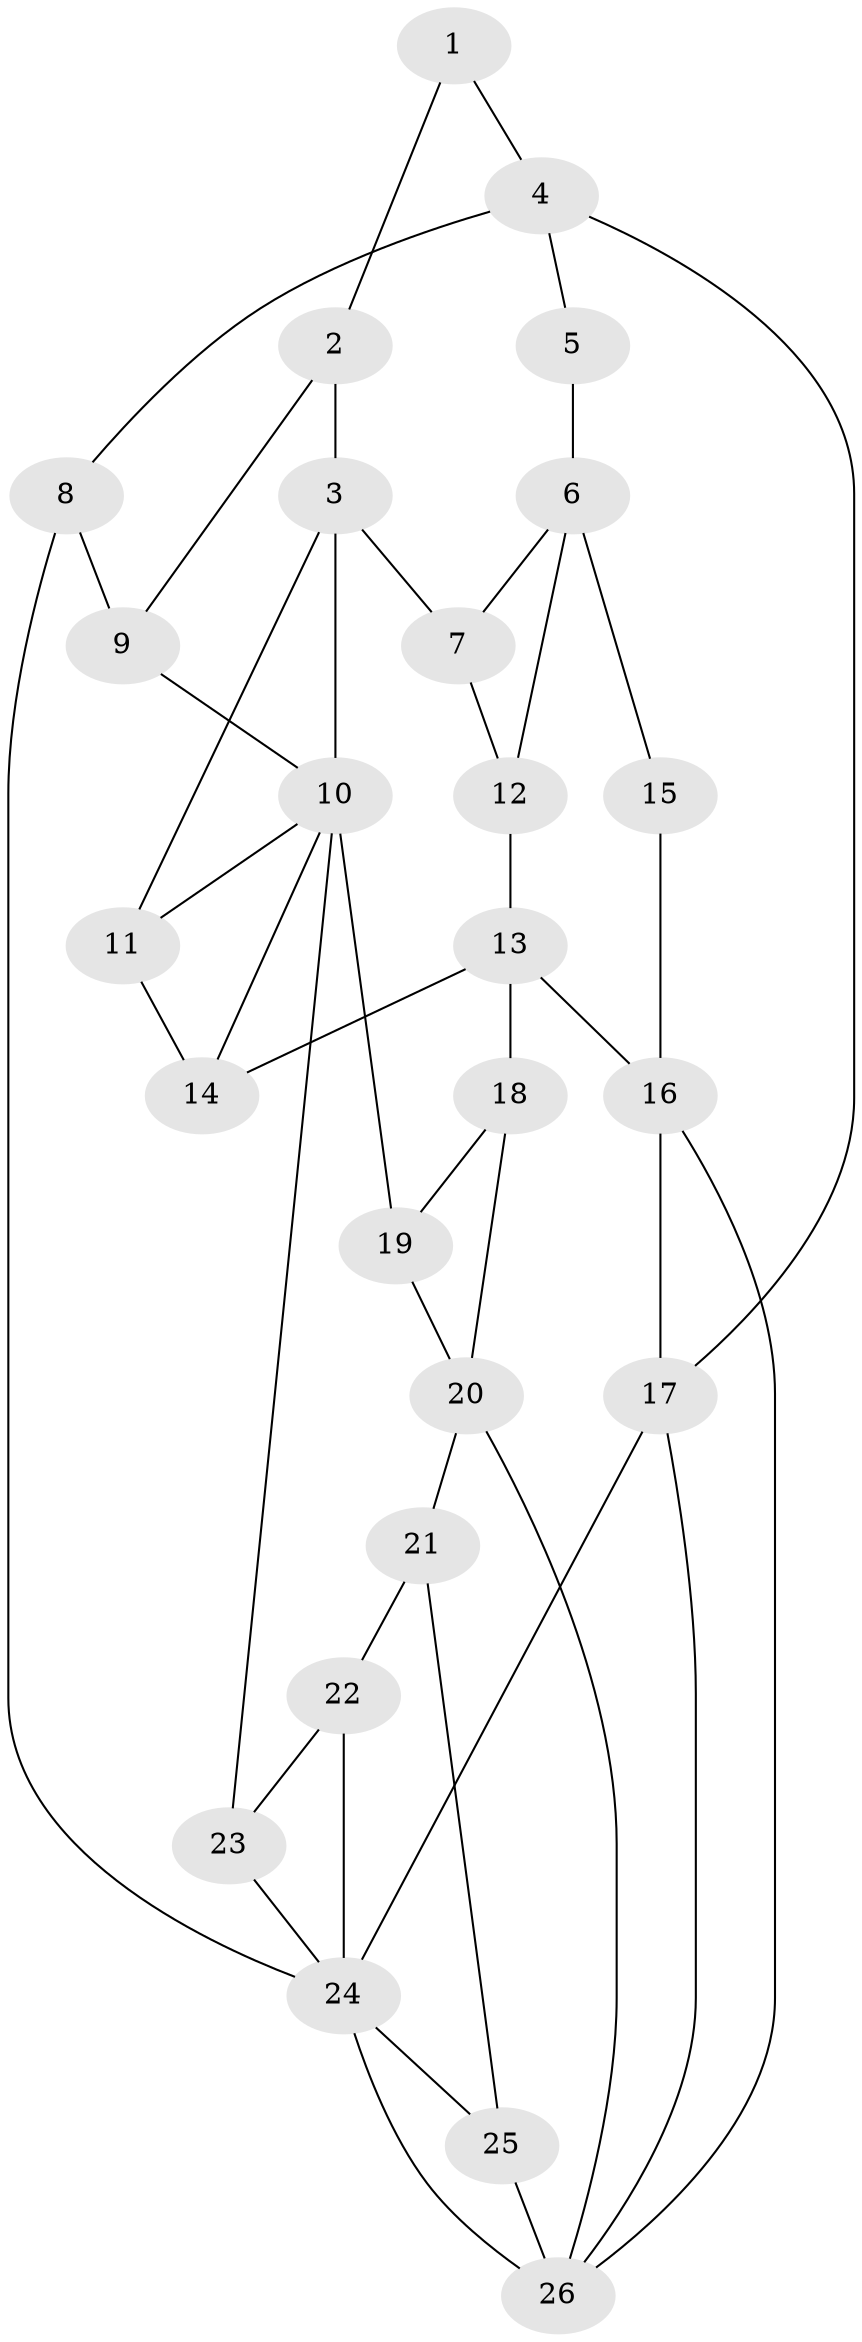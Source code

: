 // original degree distribution, {3: 0.038461538461538464, 4: 0.21153846153846154, 5: 0.5769230769230769, 6: 0.17307692307692307}
// Generated by graph-tools (version 1.1) at 2025/38/03/09/25 02:38:34]
// undirected, 26 vertices, 45 edges
graph export_dot {
graph [start="1"]
  node [color=gray90,style=filled];
  1;
  2;
  3;
  4;
  5;
  6;
  7;
  8;
  9;
  10;
  11;
  12;
  13;
  14;
  15;
  16;
  17;
  18;
  19;
  20;
  21;
  22;
  23;
  24;
  25;
  26;
  1 -- 2 [weight=1.0];
  1 -- 4 [weight=1.0];
  2 -- 3 [weight=1.0];
  2 -- 9 [weight=1.0];
  3 -- 7 [weight=1.0];
  3 -- 10 [weight=1.0];
  3 -- 11 [weight=1.0];
  4 -- 5 [weight=1.0];
  4 -- 8 [weight=1.0];
  4 -- 17 [weight=1.0];
  5 -- 6 [weight=2.0];
  6 -- 7 [weight=1.0];
  6 -- 12 [weight=1.0];
  6 -- 15 [weight=2.0];
  7 -- 12 [weight=1.0];
  8 -- 9 [weight=1.0];
  8 -- 24 [weight=2.0];
  9 -- 10 [weight=1.0];
  10 -- 11 [weight=1.0];
  10 -- 14 [weight=1.0];
  10 -- 19 [weight=1.0];
  10 -- 23 [weight=1.0];
  11 -- 14 [weight=1.0];
  12 -- 13 [weight=1.0];
  13 -- 14 [weight=1.0];
  13 -- 16 [weight=2.0];
  13 -- 18 [weight=1.0];
  15 -- 16 [weight=2.0];
  16 -- 17 [weight=1.0];
  16 -- 26 [weight=1.0];
  17 -- 24 [weight=1.0];
  17 -- 26 [weight=1.0];
  18 -- 19 [weight=1.0];
  18 -- 20 [weight=1.0];
  19 -- 20 [weight=1.0];
  20 -- 21 [weight=1.0];
  20 -- 26 [weight=1.0];
  21 -- 22 [weight=1.0];
  21 -- 25 [weight=1.0];
  22 -- 23 [weight=1.0];
  22 -- 24 [weight=1.0];
  23 -- 24 [weight=1.0];
  24 -- 25 [weight=1.0];
  24 -- 26 [weight=1.0];
  25 -- 26 [weight=2.0];
}

